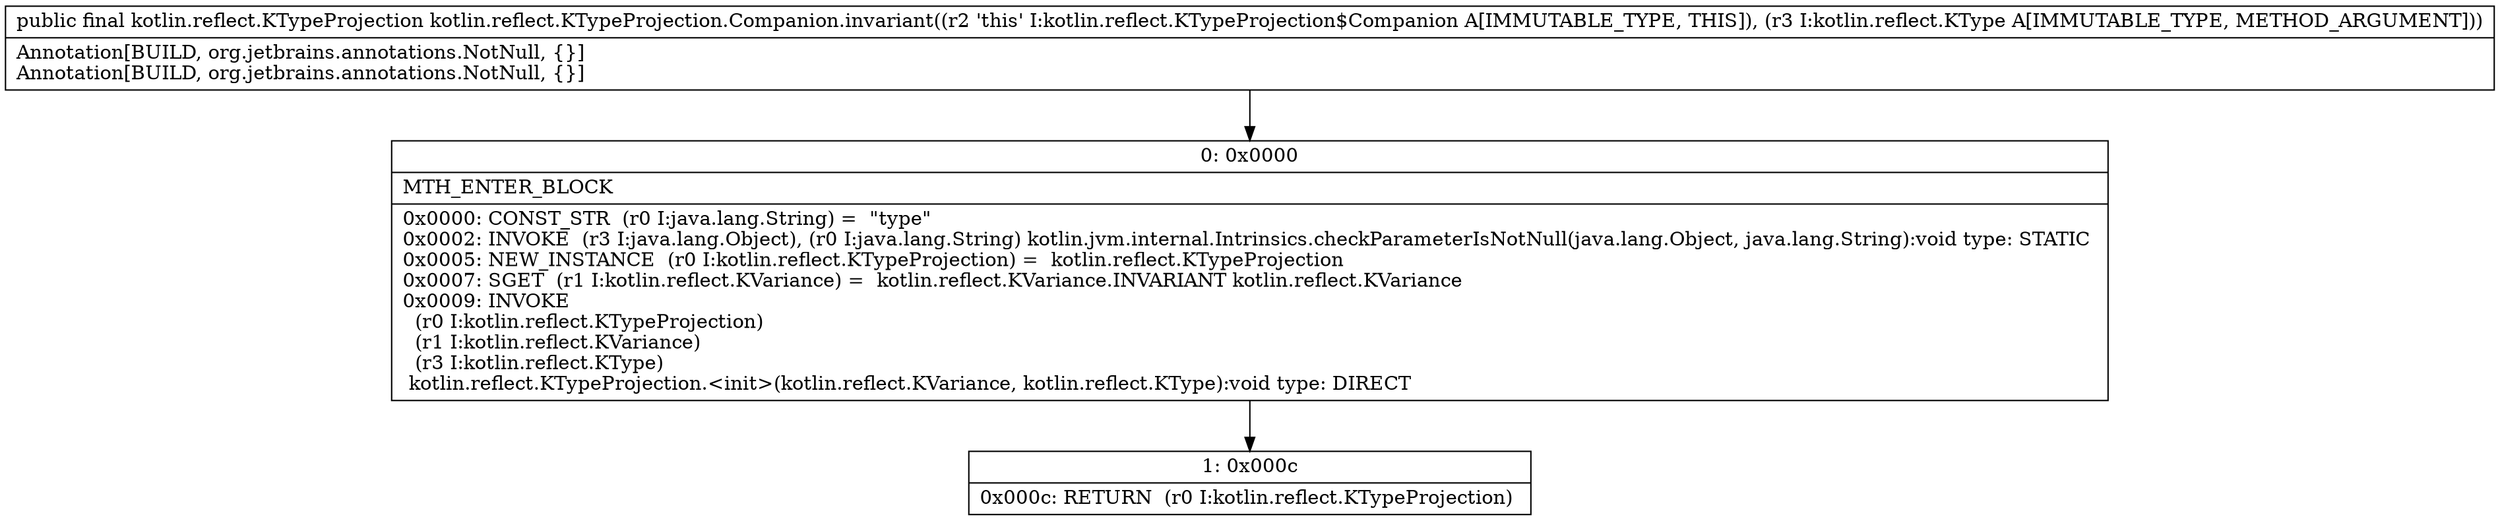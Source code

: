 digraph "CFG forkotlin.reflect.KTypeProjection.Companion.invariant(Lkotlin\/reflect\/KType;)Lkotlin\/reflect\/KTypeProjection;" {
Node_0 [shape=record,label="{0\:\ 0x0000|MTH_ENTER_BLOCK\l|0x0000: CONST_STR  (r0 I:java.lang.String) =  \"type\" \l0x0002: INVOKE  (r3 I:java.lang.Object), (r0 I:java.lang.String) kotlin.jvm.internal.Intrinsics.checkParameterIsNotNull(java.lang.Object, java.lang.String):void type: STATIC \l0x0005: NEW_INSTANCE  (r0 I:kotlin.reflect.KTypeProjection) =  kotlin.reflect.KTypeProjection \l0x0007: SGET  (r1 I:kotlin.reflect.KVariance) =  kotlin.reflect.KVariance.INVARIANT kotlin.reflect.KVariance \l0x0009: INVOKE  \l  (r0 I:kotlin.reflect.KTypeProjection)\l  (r1 I:kotlin.reflect.KVariance)\l  (r3 I:kotlin.reflect.KType)\l kotlin.reflect.KTypeProjection.\<init\>(kotlin.reflect.KVariance, kotlin.reflect.KType):void type: DIRECT \l}"];
Node_1 [shape=record,label="{1\:\ 0x000c|0x000c: RETURN  (r0 I:kotlin.reflect.KTypeProjection) \l}"];
MethodNode[shape=record,label="{public final kotlin.reflect.KTypeProjection kotlin.reflect.KTypeProjection.Companion.invariant((r2 'this' I:kotlin.reflect.KTypeProjection$Companion A[IMMUTABLE_TYPE, THIS]), (r3 I:kotlin.reflect.KType A[IMMUTABLE_TYPE, METHOD_ARGUMENT]))  | Annotation[BUILD, org.jetbrains.annotations.NotNull, \{\}]\lAnnotation[BUILD, org.jetbrains.annotations.NotNull, \{\}]\l}"];
MethodNode -> Node_0;
Node_0 -> Node_1;
}

